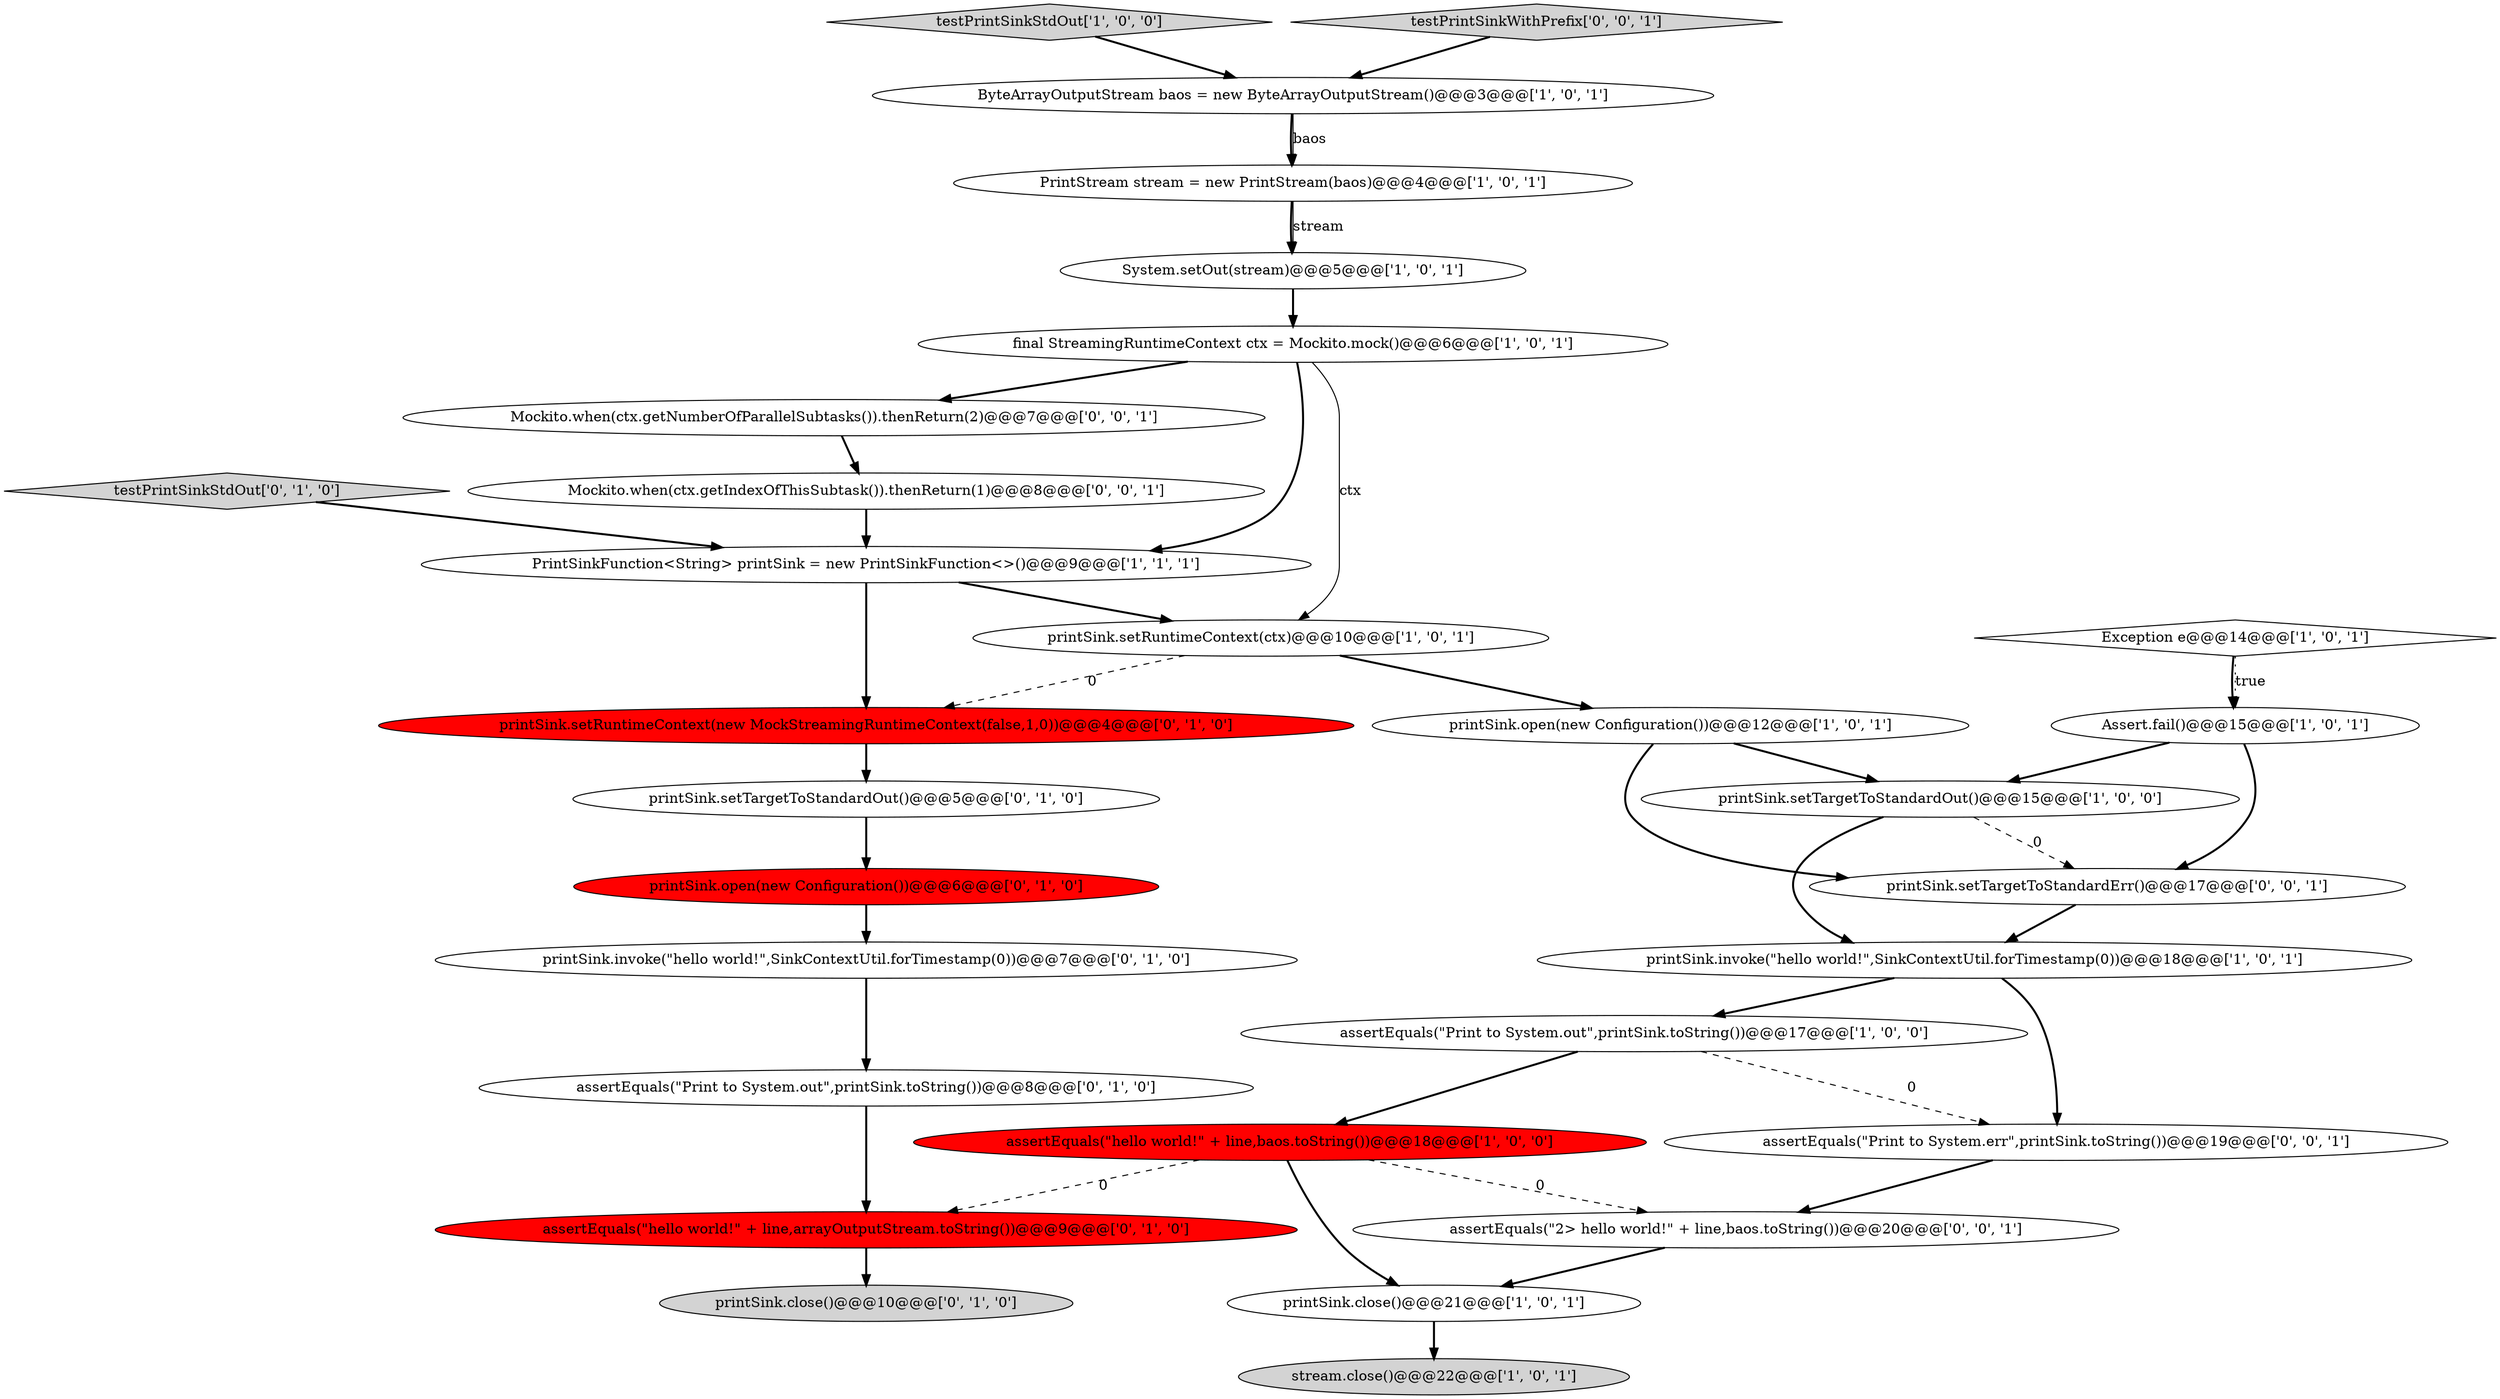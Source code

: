 digraph {
22 [style = filled, label = "printSink.close()@@@10@@@['0', '1', '0']", fillcolor = lightgray, shape = ellipse image = "AAA0AAABBB2BBB"];
19 [style = filled, label = "assertEquals(\"hello world!\" + line,arrayOutputStream.toString())@@@9@@@['0', '1', '0']", fillcolor = red, shape = ellipse image = "AAA1AAABBB2BBB"];
28 [style = filled, label = "Mockito.when(ctx.getNumberOfParallelSubtasks()).thenReturn(2)@@@7@@@['0', '0', '1']", fillcolor = white, shape = ellipse image = "AAA0AAABBB3BBB"];
12 [style = filled, label = "System.setOut(stream)@@@5@@@['1', '0', '1']", fillcolor = white, shape = ellipse image = "AAA0AAABBB1BBB"];
11 [style = filled, label = "PrintStream stream = new PrintStream(baos)@@@4@@@['1', '0', '1']", fillcolor = white, shape = ellipse image = "AAA0AAABBB1BBB"];
16 [style = filled, label = "printSink.setRuntimeContext(new MockStreamingRuntimeContext(false,1,0))@@@4@@@['0', '1', '0']", fillcolor = red, shape = ellipse image = "AAA1AAABBB2BBB"];
23 [style = filled, label = "testPrintSinkStdOut['0', '1', '0']", fillcolor = lightgray, shape = diamond image = "AAA0AAABBB2BBB"];
20 [style = filled, label = "printSink.open(new Configuration())@@@6@@@['0', '1', '0']", fillcolor = red, shape = ellipse image = "AAA1AAABBB2BBB"];
9 [style = filled, label = "PrintSinkFunction<String> printSink = new PrintSinkFunction<>()@@@9@@@['1', '1', '1']", fillcolor = white, shape = ellipse image = "AAA0AAABBB1BBB"];
25 [style = filled, label = "assertEquals(\"Print to System.err\",printSink.toString())@@@19@@@['0', '0', '1']", fillcolor = white, shape = ellipse image = "AAA0AAABBB3BBB"];
0 [style = filled, label = "Assert.fail()@@@15@@@['1', '0', '1']", fillcolor = white, shape = ellipse image = "AAA0AAABBB1BBB"];
2 [style = filled, label = "assertEquals(\"Print to System.out\",printSink.toString())@@@17@@@['1', '0', '0']", fillcolor = white, shape = ellipse image = "AAA0AAABBB1BBB"];
3 [style = filled, label = "Exception e@@@14@@@['1', '0', '1']", fillcolor = white, shape = diamond image = "AAA0AAABBB1BBB"];
15 [style = filled, label = "printSink.close()@@@21@@@['1', '0', '1']", fillcolor = white, shape = ellipse image = "AAA0AAABBB1BBB"];
27 [style = filled, label = "Mockito.when(ctx.getIndexOfThisSubtask()).thenReturn(1)@@@8@@@['0', '0', '1']", fillcolor = white, shape = ellipse image = "AAA0AAABBB3BBB"];
10 [style = filled, label = "assertEquals(\"hello world!\" + line,baos.toString())@@@18@@@['1', '0', '0']", fillcolor = red, shape = ellipse image = "AAA1AAABBB1BBB"];
17 [style = filled, label = "printSink.setTargetToStandardOut()@@@5@@@['0', '1', '0']", fillcolor = white, shape = ellipse image = "AAA0AAABBB2BBB"];
24 [style = filled, label = "printSink.setTargetToStandardErr()@@@17@@@['0', '0', '1']", fillcolor = white, shape = ellipse image = "AAA0AAABBB3BBB"];
13 [style = filled, label = "ByteArrayOutputStream baos = new ByteArrayOutputStream()@@@3@@@['1', '0', '1']", fillcolor = white, shape = ellipse image = "AAA0AAABBB1BBB"];
14 [style = filled, label = "final StreamingRuntimeContext ctx = Mockito.mock()@@@6@@@['1', '0', '1']", fillcolor = white, shape = ellipse image = "AAA0AAABBB1BBB"];
4 [style = filled, label = "testPrintSinkStdOut['1', '0', '0']", fillcolor = lightgray, shape = diamond image = "AAA0AAABBB1BBB"];
8 [style = filled, label = "printSink.setTargetToStandardOut()@@@15@@@['1', '0', '0']", fillcolor = white, shape = ellipse image = "AAA0AAABBB1BBB"];
5 [style = filled, label = "printSink.invoke(\"hello world!\",SinkContextUtil.forTimestamp(0))@@@18@@@['1', '0', '1']", fillcolor = white, shape = ellipse image = "AAA0AAABBB1BBB"];
18 [style = filled, label = "printSink.invoke(\"hello world!\",SinkContextUtil.forTimestamp(0))@@@7@@@['0', '1', '0']", fillcolor = white, shape = ellipse image = "AAA0AAABBB2BBB"];
7 [style = filled, label = "printSink.setRuntimeContext(ctx)@@@10@@@['1', '0', '1']", fillcolor = white, shape = ellipse image = "AAA0AAABBB1BBB"];
1 [style = filled, label = "stream.close()@@@22@@@['1', '0', '1']", fillcolor = lightgray, shape = ellipse image = "AAA0AAABBB1BBB"];
6 [style = filled, label = "printSink.open(new Configuration())@@@12@@@['1', '0', '1']", fillcolor = white, shape = ellipse image = "AAA0AAABBB1BBB"];
21 [style = filled, label = "assertEquals(\"Print to System.out\",printSink.toString())@@@8@@@['0', '1', '0']", fillcolor = white, shape = ellipse image = "AAA0AAABBB2BBB"];
26 [style = filled, label = "assertEquals(\"2> hello world!\" + line,baos.toString())@@@20@@@['0', '0', '1']", fillcolor = white, shape = ellipse image = "AAA0AAABBB3BBB"];
29 [style = filled, label = "testPrintSinkWithPrefix['0', '0', '1']", fillcolor = lightgray, shape = diamond image = "AAA0AAABBB3BBB"];
10->15 [style = bold, label=""];
21->19 [style = bold, label=""];
7->16 [style = dashed, label="0"];
10->19 [style = dashed, label="0"];
4->13 [style = bold, label=""];
27->9 [style = bold, label=""];
14->28 [style = bold, label=""];
11->12 [style = bold, label=""];
6->24 [style = bold, label=""];
14->7 [style = solid, label="ctx"];
16->17 [style = bold, label=""];
8->24 [style = dashed, label="0"];
9->7 [style = bold, label=""];
2->10 [style = bold, label=""];
13->11 [style = bold, label=""];
9->16 [style = bold, label=""];
3->0 [style = bold, label=""];
24->5 [style = bold, label=""];
5->25 [style = bold, label=""];
20->18 [style = bold, label=""];
5->2 [style = bold, label=""];
10->26 [style = dashed, label="0"];
13->11 [style = solid, label="baos"];
8->5 [style = bold, label=""];
0->24 [style = bold, label=""];
11->12 [style = solid, label="stream"];
6->8 [style = bold, label=""];
7->6 [style = bold, label=""];
12->14 [style = bold, label=""];
0->8 [style = bold, label=""];
25->26 [style = bold, label=""];
26->15 [style = bold, label=""];
3->0 [style = dotted, label="true"];
2->25 [style = dashed, label="0"];
14->9 [style = bold, label=""];
28->27 [style = bold, label=""];
18->21 [style = bold, label=""];
23->9 [style = bold, label=""];
19->22 [style = bold, label=""];
17->20 [style = bold, label=""];
15->1 [style = bold, label=""];
29->13 [style = bold, label=""];
}

